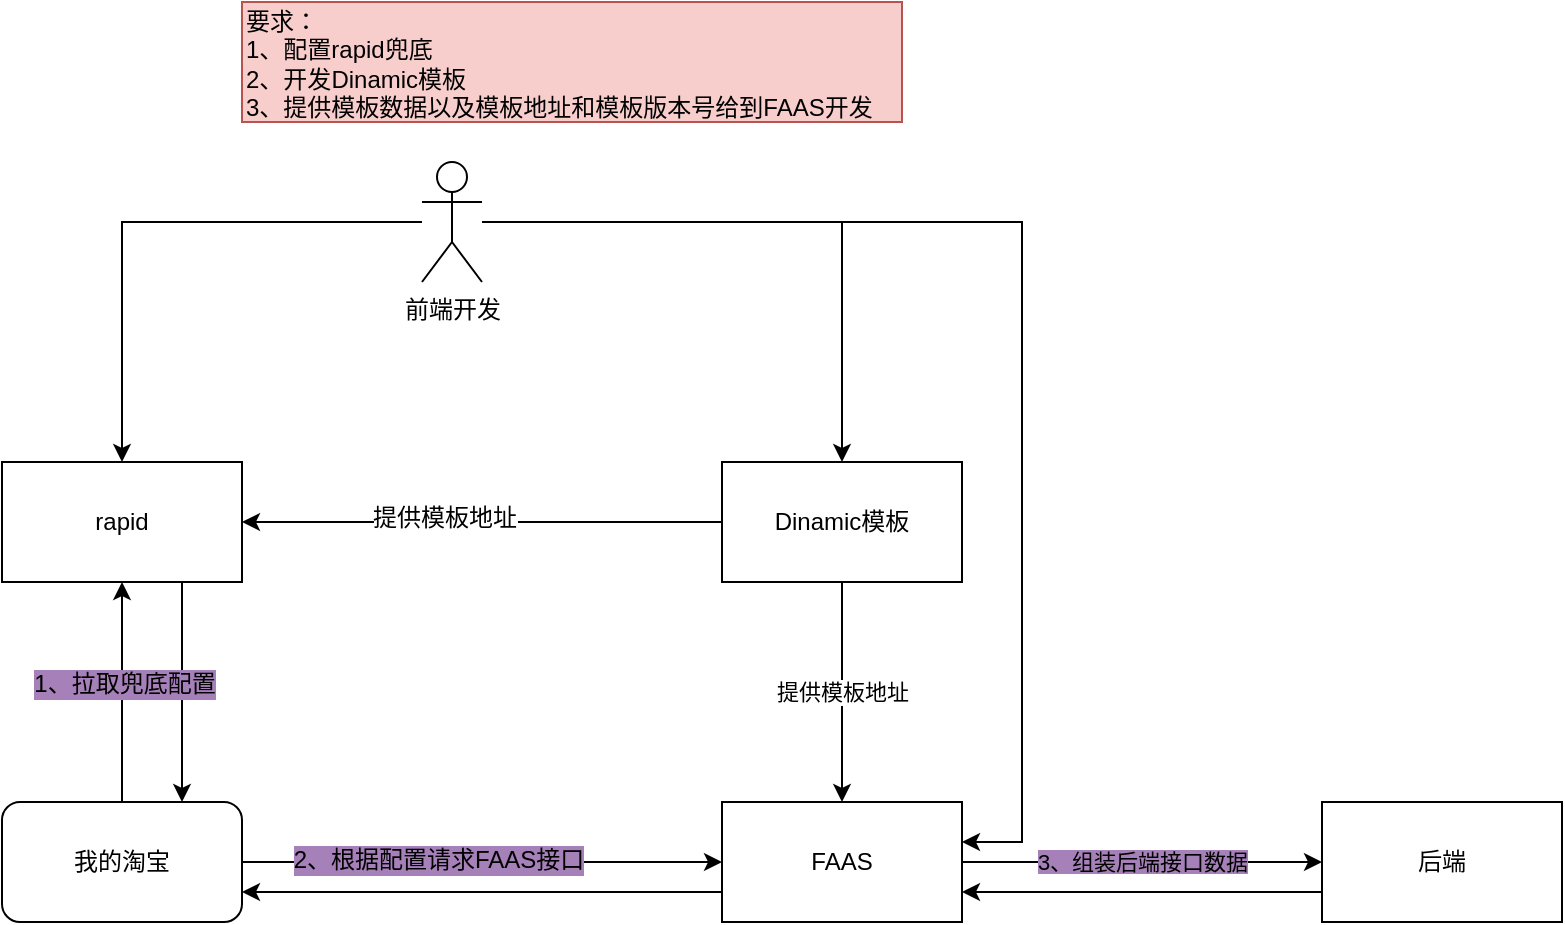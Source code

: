 <mxfile version="10.6.7" type="github"><diagram id="g9OfLQa9TuPeEOJ0tqXl" name="第 1 页"><mxGraphModel dx="918" dy="1785" grid="1" gridSize="10" guides="1" tooltips="1" connect="1" arrows="1" fold="1" page="1" pageScale="1" pageWidth="827" pageHeight="1169" math="0" shadow="0"><root><mxCell id="0"/><mxCell id="1" parent="0"/><mxCell id="Qk7h_0OR4fOnp_hYauaH-14" style="edgeStyle=orthogonalEdgeStyle;rounded=0;orthogonalLoop=1;jettySize=auto;html=1;entryX=0.75;entryY=0;entryDx=0;entryDy=0;" edge="1" parent="1" source="Qk7h_0OR4fOnp_hYauaH-4" target="Qk7h_0OR4fOnp_hYauaH-2"><mxGeometry relative="1" as="geometry"><Array as="points"><mxPoint x="290" y="170"/><mxPoint x="290" y="170"/></Array></mxGeometry></mxCell><mxCell id="Qk7h_0OR4fOnp_hYauaH-3" style="edgeStyle=orthogonalEdgeStyle;rounded=0;orthogonalLoop=1;jettySize=auto;html=1;entryX=0.5;entryY=1;entryDx=0;entryDy=0;" edge="1" parent="1" source="Qk7h_0OR4fOnp_hYauaH-2" target="Qk7h_0OR4fOnp_hYauaH-4"><mxGeometry relative="1" as="geometry"><mxPoint x="260" y="150" as="targetPoint"/></mxGeometry></mxCell><mxCell id="Qk7h_0OR4fOnp_hYauaH-5" value="1、拉取兜底配置" style="text;html=1;resizable=0;points=[];align=center;verticalAlign=middle;labelBackgroundColor=#A680B8;" vertex="1" connectable="0" parent="Qk7h_0OR4fOnp_hYauaH-3"><mxGeometry x="0.073" y="-1" relative="1" as="geometry"><mxPoint as="offset"/></mxGeometry></mxCell><mxCell id="Qk7h_0OR4fOnp_hYauaH-8" style="edgeStyle=orthogonalEdgeStyle;rounded=0;orthogonalLoop=1;jettySize=auto;html=1;entryX=0;entryY=0.5;entryDx=0;entryDy=0;" edge="1" parent="1" source="Qk7h_0OR4fOnp_hYauaH-2" target="Qk7h_0OR4fOnp_hYauaH-7"><mxGeometry relative="1" as="geometry"/></mxCell><mxCell id="Qk7h_0OR4fOnp_hYauaH-9" value="2、根据配置请求FAAS接口" style="text;html=1;resizable=0;points=[];align=center;verticalAlign=middle;labelBackgroundColor=#A680B8;" vertex="1" connectable="0" parent="Qk7h_0OR4fOnp_hYauaH-8"><mxGeometry x="-0.186" y="1" relative="1" as="geometry"><mxPoint as="offset"/></mxGeometry></mxCell><mxCell id="Qk7h_0OR4fOnp_hYauaH-2" value="我的淘宝" style="rounded=1;whiteSpace=wrap;html=1;" vertex="1" parent="1"><mxGeometry x="200" y="250" width="120" height="60" as="geometry"/></mxCell><mxCell id="Qk7h_0OR4fOnp_hYauaH-4" value="rapid" style="rounded=0;whiteSpace=wrap;html=1;" vertex="1" parent="1"><mxGeometry x="200" y="80" width="120" height="60" as="geometry"/></mxCell><mxCell id="Qk7h_0OR4fOnp_hYauaH-11" value="&lt;span style=&quot;background-color: rgb(166 , 128 , 184)&quot;&gt;3、组装后端接口数据&lt;/span&gt;" style="edgeStyle=orthogonalEdgeStyle;rounded=0;orthogonalLoop=1;jettySize=auto;html=1;" edge="1" parent="1" source="Qk7h_0OR4fOnp_hYauaH-7" target="Qk7h_0OR4fOnp_hYauaH-10"><mxGeometry relative="1" as="geometry"/></mxCell><mxCell id="Qk7h_0OR4fOnp_hYauaH-13" style="edgeStyle=orthogonalEdgeStyle;rounded=0;orthogonalLoop=1;jettySize=auto;html=1;entryX=1;entryY=0.75;entryDx=0;entryDy=0;" edge="1" parent="1" source="Qk7h_0OR4fOnp_hYauaH-7" target="Qk7h_0OR4fOnp_hYauaH-2"><mxGeometry relative="1" as="geometry"><mxPoint x="360" y="300" as="targetPoint"/><Array as="points"><mxPoint x="510" y="295"/><mxPoint x="510" y="295"/></Array></mxGeometry></mxCell><mxCell id="Qk7h_0OR4fOnp_hYauaH-7" value="FAAS" style="rounded=0;whiteSpace=wrap;html=1;" vertex="1" parent="1"><mxGeometry x="560" y="250" width="120" height="60" as="geometry"/></mxCell><mxCell id="Qk7h_0OR4fOnp_hYauaH-12" style="edgeStyle=orthogonalEdgeStyle;rounded=0;orthogonalLoop=1;jettySize=auto;html=1;entryX=1;entryY=0.75;entryDx=0;entryDy=0;" edge="1" parent="1" source="Qk7h_0OR4fOnp_hYauaH-10" target="Qk7h_0OR4fOnp_hYauaH-7"><mxGeometry relative="1" as="geometry"><Array as="points"><mxPoint x="820" y="295"/><mxPoint x="820" y="295"/></Array></mxGeometry></mxCell><mxCell id="Qk7h_0OR4fOnp_hYauaH-10" value="后端" style="rounded=0;whiteSpace=wrap;html=1;" vertex="1" parent="1"><mxGeometry x="860" y="250" width="120" height="60" as="geometry"/></mxCell><mxCell id="Qk7h_0OR4fOnp_hYauaH-24" style="edgeStyle=orthogonalEdgeStyle;rounded=0;orthogonalLoop=1;jettySize=auto;html=1;entryX=0.5;entryY=0;entryDx=0;entryDy=0;" edge="1" parent="1" source="Qk7h_0OR4fOnp_hYauaH-15" target="Qk7h_0OR4fOnp_hYauaH-20"><mxGeometry relative="1" as="geometry"/></mxCell><mxCell id="Qk7h_0OR4fOnp_hYauaH-25" style="edgeStyle=orthogonalEdgeStyle;rounded=0;orthogonalLoop=1;jettySize=auto;html=1;entryX=0.5;entryY=0;entryDx=0;entryDy=0;" edge="1" parent="1" source="Qk7h_0OR4fOnp_hYauaH-15" target="Qk7h_0OR4fOnp_hYauaH-4"><mxGeometry relative="1" as="geometry"/></mxCell><mxCell id="Qk7h_0OR4fOnp_hYauaH-26" style="edgeStyle=orthogonalEdgeStyle;rounded=0;orthogonalLoop=1;jettySize=auto;html=1;" edge="1" parent="1" source="Qk7h_0OR4fOnp_hYauaH-15" target="Qk7h_0OR4fOnp_hYauaH-7"><mxGeometry relative="1" as="geometry"><Array as="points"><mxPoint x="710" y="-40"/><mxPoint x="710" y="270"/></Array></mxGeometry></mxCell><mxCell id="Qk7h_0OR4fOnp_hYauaH-15" value="前端开发" style="shape=umlActor;verticalLabelPosition=bottom;labelBackgroundColor=#ffffff;verticalAlign=top;html=1;outlineConnect=0;" vertex="1" parent="1"><mxGeometry x="410" y="-70" width="30" height="60" as="geometry"/></mxCell><mxCell id="Qk7h_0OR4fOnp_hYauaH-21" style="edgeStyle=orthogonalEdgeStyle;rounded=0;orthogonalLoop=1;jettySize=auto;html=1;entryX=1;entryY=0.5;entryDx=0;entryDy=0;" edge="1" parent="1" source="Qk7h_0OR4fOnp_hYauaH-20" target="Qk7h_0OR4fOnp_hYauaH-4"><mxGeometry relative="1" as="geometry"/></mxCell><mxCell id="Qk7h_0OR4fOnp_hYauaH-23" value="提供模板地址" style="text;html=1;resizable=0;points=[];align=center;verticalAlign=middle;labelBackgroundColor=#ffffff;" vertex="1" connectable="0" parent="Qk7h_0OR4fOnp_hYauaH-21"><mxGeometry x="0.158" y="-2" relative="1" as="geometry"><mxPoint as="offset"/></mxGeometry></mxCell><mxCell id="Qk7h_0OR4fOnp_hYauaH-22" value="提供模板地址" style="edgeStyle=orthogonalEdgeStyle;rounded=0;orthogonalLoop=1;jettySize=auto;html=1;entryX=0.5;entryY=0;entryDx=0;entryDy=0;" edge="1" parent="1" source="Qk7h_0OR4fOnp_hYauaH-20" target="Qk7h_0OR4fOnp_hYauaH-7"><mxGeometry relative="1" as="geometry"/></mxCell><mxCell id="Qk7h_0OR4fOnp_hYauaH-20" value="Dinamic模板" style="rounded=0;whiteSpace=wrap;html=1;" vertex="1" parent="1"><mxGeometry x="560" y="80" width="120" height="60" as="geometry"/></mxCell><mxCell id="Qk7h_0OR4fOnp_hYauaH-27" value="要求：&lt;br&gt;1、配置rapid兜底&lt;br&gt;2、开发&lt;span&gt;Dinamic模板&lt;br&gt;&lt;/span&gt;3、提供模板数据以及模板地址和模板版本号给到FAAS开发&lt;br&gt;" style="text;html=1;resizable=0;points=[];autosize=1;align=left;verticalAlign=top;spacingTop=-4;fillColor=#f8cecc;strokeColor=#b85450;" vertex="1" parent="1"><mxGeometry x="320" y="-150" width="330" height="60" as="geometry"/></mxCell></root></mxGraphModel></diagram></mxfile>